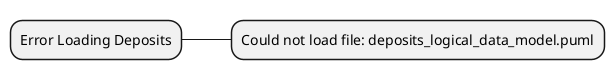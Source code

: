@startmindmap
* Error Loading Deposits
** Could not load file: deposits_logical_data_model.puml
@endmindmap